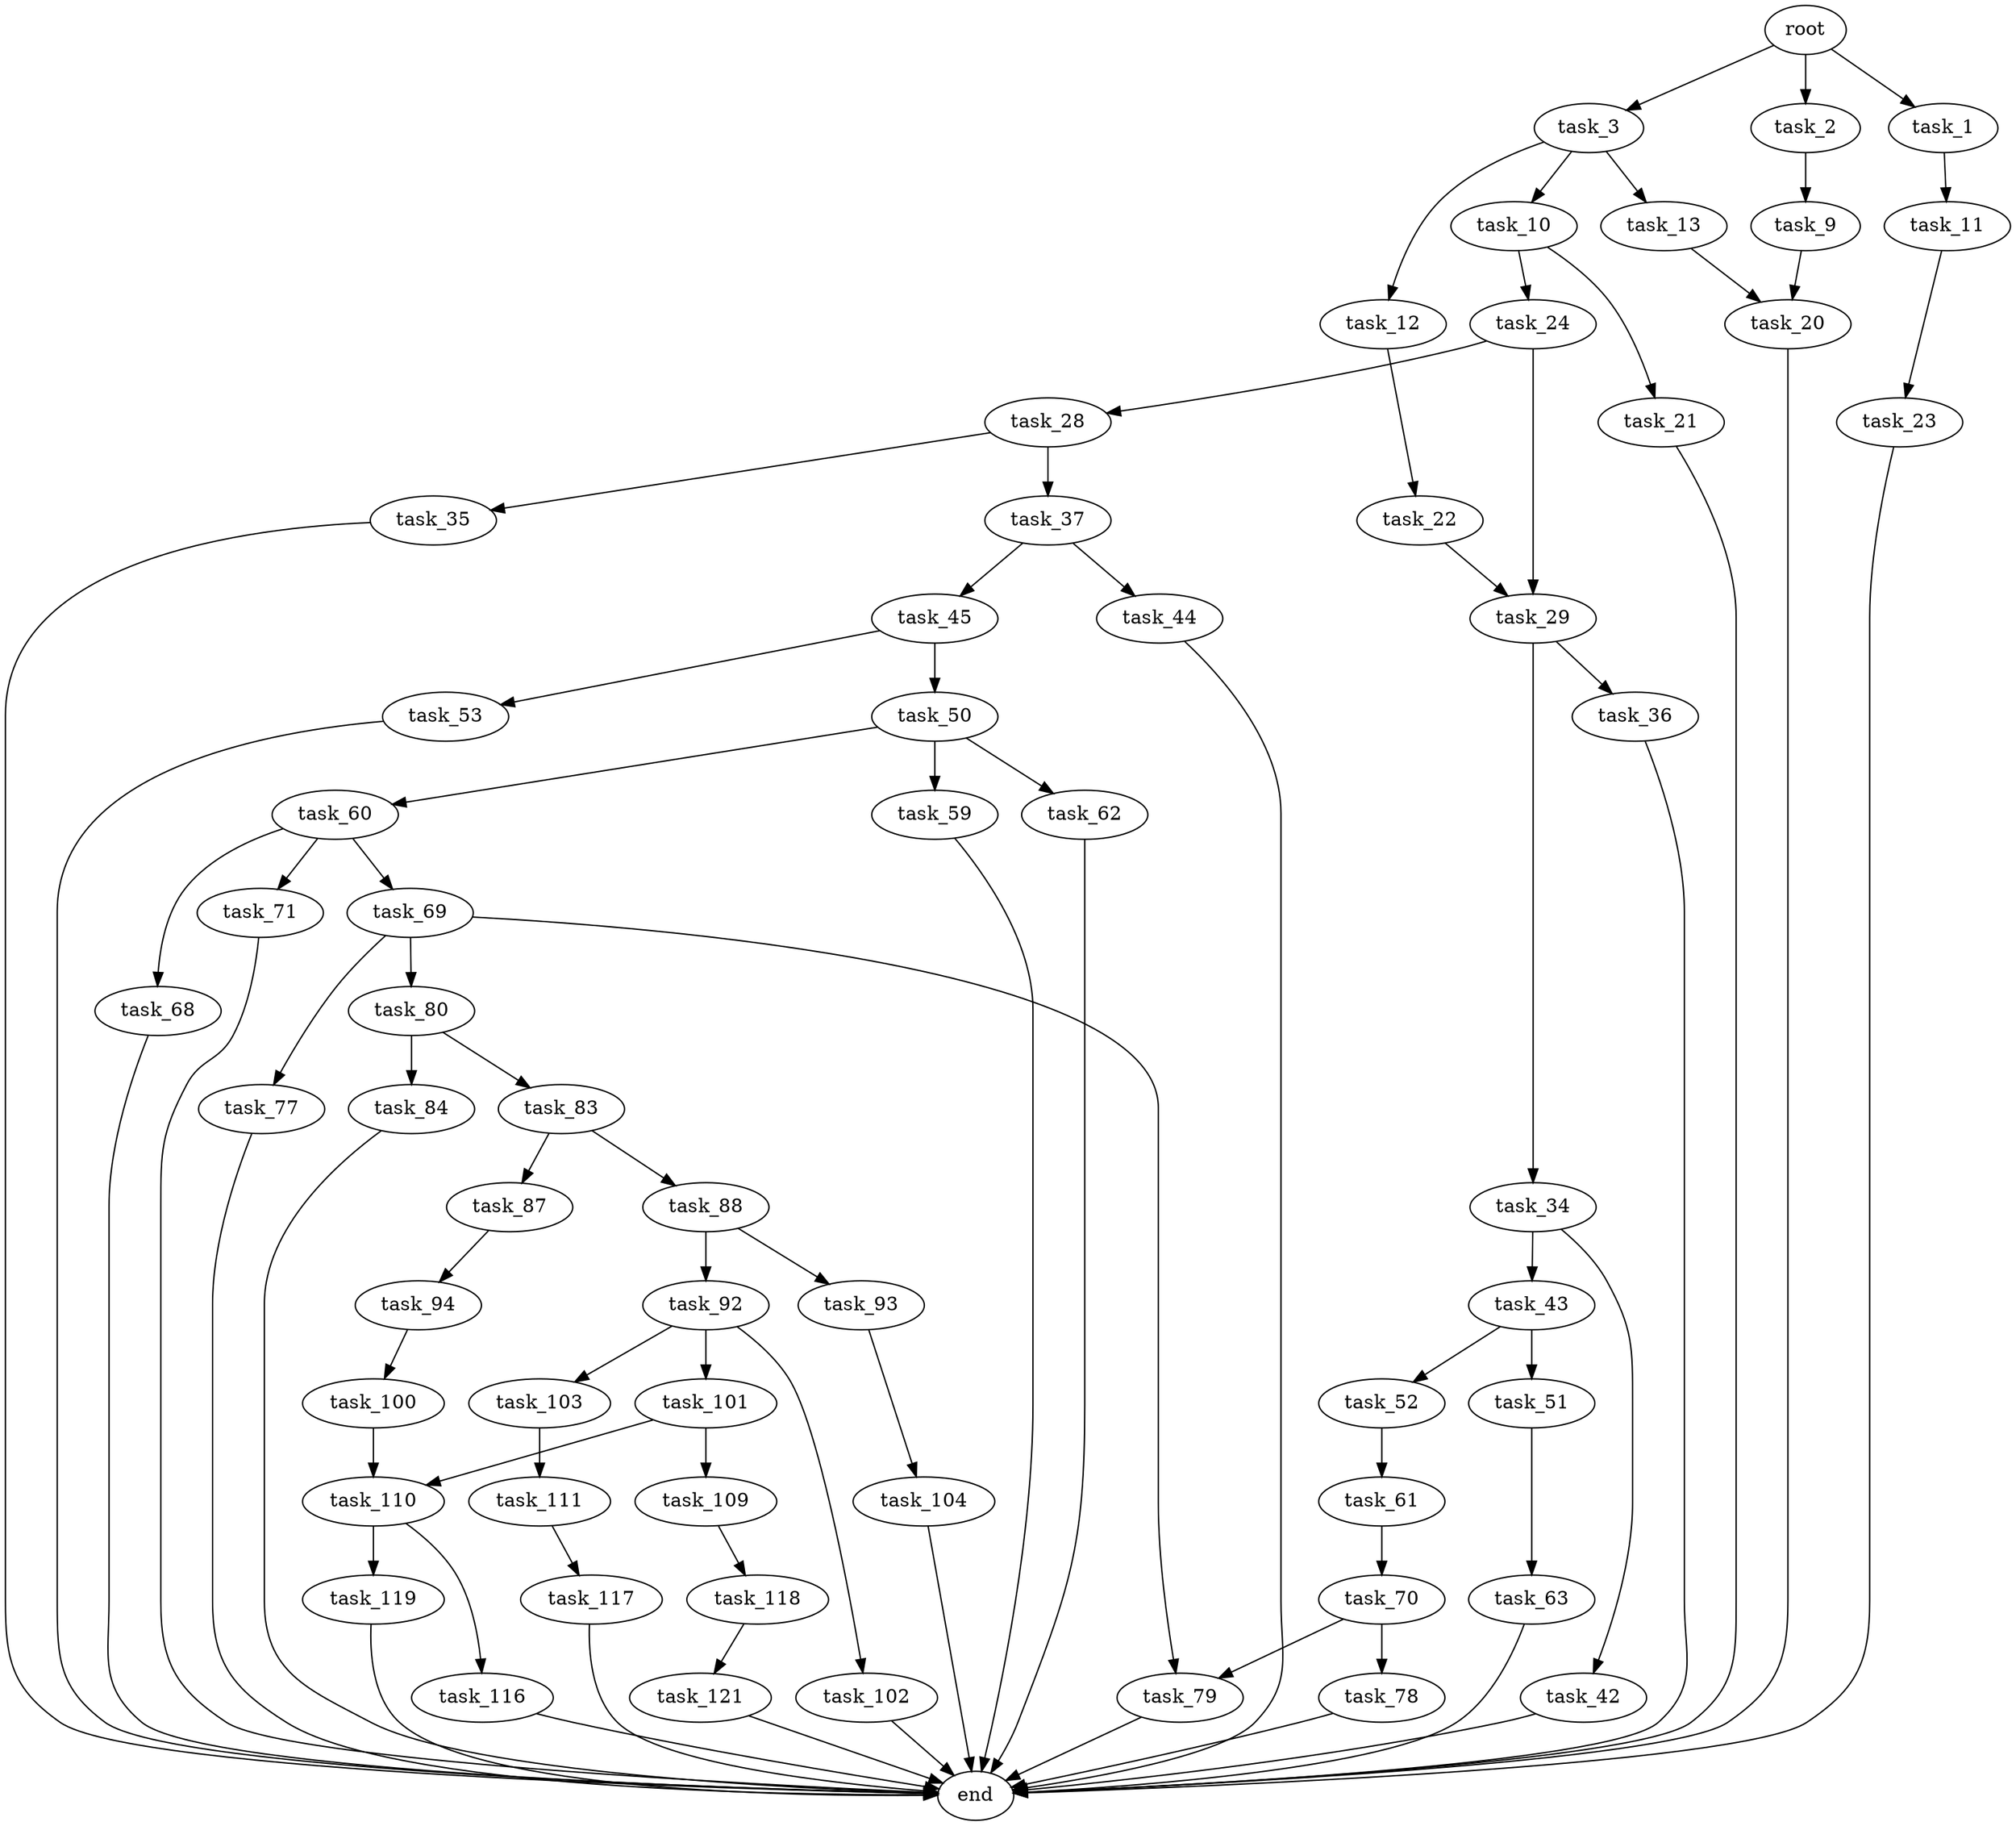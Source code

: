 digraph G {
  root [size="0.000000"];
  task_1 [size="1363531103.000000"];
  task_2 [size="488992340021.000000"];
  task_3 [size="305846900680.000000"];
  task_11 [size="219205347868.000000"];
  task_9 [size="12058615911.000000"];
  task_10 [size="87063127968.000000"];
  task_12 [size="4608450117.000000"];
  task_13 [size="128536695086.000000"];
  task_20 [size="38729131644.000000"];
  task_21 [size="314284875018.000000"];
  task_24 [size="185875355004.000000"];
  task_23 [size="2947458983.000000"];
  task_22 [size="231928233984.000000"];
  end [size="0.000000"];
  task_29 [size="8182123468.000000"];
  task_28 [size="782757789696.000000"];
  task_35 [size="479287473860.000000"];
  task_37 [size="581799514437.000000"];
  task_34 [size="367346346178.000000"];
  task_36 [size="8707338367.000000"];
  task_42 [size="386991814.000000"];
  task_43 [size="11208161643.000000"];
  task_44 [size="68719476736.000000"];
  task_45 [size="68719476736.000000"];
  task_51 [size="8589934592.000000"];
  task_52 [size="231928233984.000000"];
  task_50 [size="152322764100.000000"];
  task_53 [size="8589934592.000000"];
  task_59 [size="1672351938.000000"];
  task_60 [size="1088368371.000000"];
  task_62 [size="40626548700.000000"];
  task_63 [size="75904174356.000000"];
  task_61 [size="368293445632.000000"];
  task_68 [size="368293445632.000000"];
  task_69 [size="541618777427.000000"];
  task_71 [size="827865626692.000000"];
  task_70 [size="1538839558.000000"];
  task_77 [size="134217728000.000000"];
  task_79 [size="41919692089.000000"];
  task_80 [size="11789975054.000000"];
  task_78 [size="151051954940.000000"];
  task_83 [size="48797488373.000000"];
  task_84 [size="6342227212.000000"];
  task_87 [size="1073741824000.000000"];
  task_88 [size="782757789696.000000"];
  task_94 [size="3482917478.000000"];
  task_92 [size="782757789696.000000"];
  task_93 [size="8589934592.000000"];
  task_101 [size="231928233984.000000"];
  task_102 [size="152688550619.000000"];
  task_103 [size="782757789696.000000"];
  task_104 [size="42019778094.000000"];
  task_100 [size="134217728000.000000"];
  task_110 [size="23075051372.000000"];
  task_109 [size="8589934592.000000"];
  task_111 [size="134217728000.000000"];
  task_118 [size="28991029248.000000"];
  task_116 [size="466117471554.000000"];
  task_119 [size="11122917782.000000"];
  task_117 [size="13326452711.000000"];
  task_121 [size="301992205966.000000"];

  root -> task_1 [size="1.000000"];
  root -> task_2 [size="1.000000"];
  root -> task_3 [size="1.000000"];
  task_1 -> task_11 [size="33554432.000000"];
  task_2 -> task_9 [size="411041792.000000"];
  task_3 -> task_10 [size="209715200.000000"];
  task_3 -> task_12 [size="209715200.000000"];
  task_3 -> task_13 [size="209715200.000000"];
  task_11 -> task_23 [size="301989888.000000"];
  task_9 -> task_20 [size="679477248.000000"];
  task_10 -> task_21 [size="301989888.000000"];
  task_10 -> task_24 [size="301989888.000000"];
  task_12 -> task_22 [size="75497472.000000"];
  task_13 -> task_20 [size="411041792.000000"];
  task_20 -> end [size="1.000000"];
  task_21 -> end [size="1.000000"];
  task_24 -> task_28 [size="134217728.000000"];
  task_24 -> task_29 [size="134217728.000000"];
  task_23 -> end [size="1.000000"];
  task_22 -> task_29 [size="301989888.000000"];
  task_29 -> task_34 [size="134217728.000000"];
  task_29 -> task_36 [size="134217728.000000"];
  task_28 -> task_35 [size="679477248.000000"];
  task_28 -> task_37 [size="679477248.000000"];
  task_35 -> end [size="1.000000"];
  task_37 -> task_44 [size="838860800.000000"];
  task_37 -> task_45 [size="838860800.000000"];
  task_34 -> task_42 [size="679477248.000000"];
  task_34 -> task_43 [size="679477248.000000"];
  task_36 -> end [size="1.000000"];
  task_42 -> end [size="1.000000"];
  task_43 -> task_51 [size="679477248.000000"];
  task_43 -> task_52 [size="679477248.000000"];
  task_44 -> end [size="1.000000"];
  task_45 -> task_50 [size="134217728.000000"];
  task_45 -> task_53 [size="134217728.000000"];
  task_51 -> task_63 [size="33554432.000000"];
  task_52 -> task_61 [size="301989888.000000"];
  task_50 -> task_59 [size="134217728.000000"];
  task_50 -> task_60 [size="134217728.000000"];
  task_50 -> task_62 [size="134217728.000000"];
  task_53 -> end [size="1.000000"];
  task_59 -> end [size="1.000000"];
  task_60 -> task_68 [size="33554432.000000"];
  task_60 -> task_69 [size="33554432.000000"];
  task_60 -> task_71 [size="33554432.000000"];
  task_62 -> end [size="1.000000"];
  task_63 -> end [size="1.000000"];
  task_61 -> task_70 [size="411041792.000000"];
  task_68 -> end [size="1.000000"];
  task_69 -> task_77 [size="411041792.000000"];
  task_69 -> task_79 [size="411041792.000000"];
  task_69 -> task_80 [size="411041792.000000"];
  task_71 -> end [size="1.000000"];
  task_70 -> task_78 [size="75497472.000000"];
  task_70 -> task_79 [size="75497472.000000"];
  task_77 -> end [size="1.000000"];
  task_79 -> end [size="1.000000"];
  task_80 -> task_83 [size="536870912.000000"];
  task_80 -> task_84 [size="536870912.000000"];
  task_78 -> end [size="1.000000"];
  task_83 -> task_87 [size="75497472.000000"];
  task_83 -> task_88 [size="75497472.000000"];
  task_84 -> end [size="1.000000"];
  task_87 -> task_94 [size="838860800.000000"];
  task_88 -> task_92 [size="679477248.000000"];
  task_88 -> task_93 [size="679477248.000000"];
  task_94 -> task_100 [size="75497472.000000"];
  task_92 -> task_101 [size="679477248.000000"];
  task_92 -> task_102 [size="679477248.000000"];
  task_92 -> task_103 [size="679477248.000000"];
  task_93 -> task_104 [size="33554432.000000"];
  task_101 -> task_109 [size="301989888.000000"];
  task_101 -> task_110 [size="301989888.000000"];
  task_102 -> end [size="1.000000"];
  task_103 -> task_111 [size="679477248.000000"];
  task_104 -> end [size="1.000000"];
  task_100 -> task_110 [size="209715200.000000"];
  task_110 -> task_116 [size="838860800.000000"];
  task_110 -> task_119 [size="838860800.000000"];
  task_109 -> task_118 [size="33554432.000000"];
  task_111 -> task_117 [size="209715200.000000"];
  task_118 -> task_121 [size="75497472.000000"];
  task_116 -> end [size="1.000000"];
  task_119 -> end [size="1.000000"];
  task_117 -> end [size="1.000000"];
  task_121 -> end [size="1.000000"];
}
